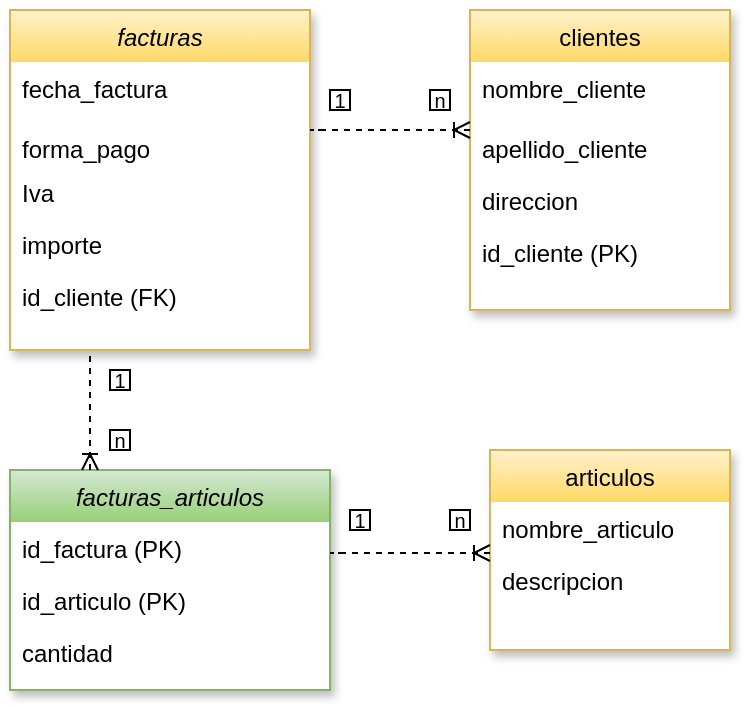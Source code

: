<mxfile version="20.8.10" type="device" pages="2"><diagram id="C5RBs43oDa-KdzZeNtuy" name="Diagrama"><mxGraphModel dx="864" dy="516" grid="1" gridSize="10" guides="1" tooltips="1" connect="1" arrows="1" fold="1" page="1" pageScale="1" pageWidth="827" pageHeight="1169" background="none" math="0" shadow="0"><root><mxCell id="WIyWlLk6GJQsqaUBKTNV-0"/><mxCell id="WIyWlLk6GJQsqaUBKTNV-1" parent="WIyWlLk6GJQsqaUBKTNV-0"/><mxCell id="zkfFHV4jXpPFQw0GAbJ--0" value="facturas" style="swimlane;fontStyle=2;align=center;verticalAlign=top;childLayout=stackLayout;horizontal=1;startSize=26;horizontalStack=0;resizeParent=1;resizeLast=0;collapsible=1;marginBottom=0;rounded=0;shadow=1;strokeWidth=1;swimlaneLine=0;fillColor=#fff2cc;strokeColor=#d6b656;swimlaneFillColor=default;gradientColor=#ffd966;" parent="WIyWlLk6GJQsqaUBKTNV-1" vertex="1"><mxGeometry x="160" y="120" width="150" height="170" as="geometry"><mxRectangle x="230" y="140" width="160" height="26" as="alternateBounds"/></mxGeometry></mxCell><mxCell id="zkfFHV4jXpPFQw0GAbJ--2" value="fecha_factura" style="text;align=left;verticalAlign=top;spacingLeft=4;spacingRight=4;overflow=hidden;rotatable=0;points=[[0,0.5],[1,0.5]];portConstraint=eastwest;rounded=0;shadow=0;html=0;" parent="zkfFHV4jXpPFQw0GAbJ--0" vertex="1"><mxGeometry y="26" width="150" height="30" as="geometry"/></mxCell><mxCell id="zkfFHV4jXpPFQw0GAbJ--3" value="forma_pago" style="text;align=left;verticalAlign=top;spacingLeft=4;spacingRight=4;overflow=hidden;rotatable=0;points=[[0,0.5],[1,0.5]];portConstraint=eastwest;rounded=0;shadow=0;html=0;" parent="zkfFHV4jXpPFQw0GAbJ--0" vertex="1"><mxGeometry y="56" width="150" height="22" as="geometry"/></mxCell><mxCell id="zkfFHV4jXpPFQw0GAbJ--5" value="Iva" style="text;align=left;verticalAlign=top;spacingLeft=4;spacingRight=4;overflow=hidden;rotatable=0;points=[[0,0.5],[1,0.5]];portConstraint=eastwest;" parent="zkfFHV4jXpPFQw0GAbJ--0" vertex="1"><mxGeometry y="78" width="150" height="26" as="geometry"/></mxCell><mxCell id="g17nXsp6a9-2fjiMa8vc-2" value="importe" style="text;align=left;verticalAlign=top;spacingLeft=4;spacingRight=4;overflow=hidden;rotatable=0;points=[[0,0.5],[1,0.5]];portConstraint=eastwest;" parent="zkfFHV4jXpPFQw0GAbJ--0" vertex="1"><mxGeometry y="104" width="150" height="26" as="geometry"/></mxCell><mxCell id="g17nXsp6a9-2fjiMa8vc-6" value="id_cliente (FK)" style="text;align=left;verticalAlign=top;spacingLeft=4;spacingRight=4;overflow=hidden;rotatable=0;points=[[0,0.5],[1,0.5]];portConstraint=eastwest;" parent="zkfFHV4jXpPFQw0GAbJ--0" vertex="1"><mxGeometry y="130" width="150" height="26" as="geometry"/></mxCell><mxCell id="zkfFHV4jXpPFQw0GAbJ--6" value="articulos" style="swimlane;fontStyle=0;align=center;verticalAlign=top;childLayout=stackLayout;horizontal=1;startSize=26;horizontalStack=0;resizeParent=1;resizeLast=0;collapsible=1;marginBottom=0;rounded=0;shadow=1;strokeWidth=1;swimlaneLine=0;fillColor=#fff2cc;strokeColor=#d6b656;gradientColor=#ffd966;swimlaneFillColor=default;" parent="WIyWlLk6GJQsqaUBKTNV-1" vertex="1"><mxGeometry x="400" y="340" width="120" height="100" as="geometry"><mxRectangle x="130" y="380" width="160" height="26" as="alternateBounds"/></mxGeometry></mxCell><mxCell id="zkfFHV4jXpPFQw0GAbJ--7" value="nombre_articulo" style="text;align=left;verticalAlign=top;spacingLeft=4;spacingRight=4;overflow=hidden;rotatable=0;points=[[0,0.5],[1,0.5]];portConstraint=eastwest;" parent="zkfFHV4jXpPFQw0GAbJ--6" vertex="1"><mxGeometry y="26" width="120" height="26" as="geometry"/></mxCell><mxCell id="zkfFHV4jXpPFQw0GAbJ--8" value="descripcion" style="text;align=left;verticalAlign=top;spacingLeft=4;spacingRight=4;overflow=hidden;rotatable=0;points=[[0,0.5],[1,0.5]];portConstraint=eastwest;rounded=0;shadow=0;html=0;" parent="zkfFHV4jXpPFQw0GAbJ--6" vertex="1"><mxGeometry y="52" width="120" height="26" as="geometry"/></mxCell><mxCell id="zkfFHV4jXpPFQw0GAbJ--17" value="clientes" style="swimlane;fontStyle=0;align=center;verticalAlign=top;childLayout=stackLayout;horizontal=1;startSize=26;horizontalStack=0;resizeParent=1;resizeLast=0;collapsible=1;marginBottom=0;rounded=0;shadow=1;strokeWidth=1;swimlaneLine=0;strokeColor=#d6b656;fillColor=#fff2cc;gradientColor=#ffd966;swimlaneFillColor=default;" parent="WIyWlLk6GJQsqaUBKTNV-1" vertex="1"><mxGeometry x="390" y="120" width="130" height="150" as="geometry"><mxRectangle x="550" y="140" width="160" height="26" as="alternateBounds"/></mxGeometry></mxCell><mxCell id="zkfFHV4jXpPFQw0GAbJ--18" value="nombre_cliente" style="text;align=left;verticalAlign=top;spacingLeft=4;spacingRight=4;overflow=hidden;rotatable=0;points=[[0,0.5],[1,0.5]];portConstraint=eastwest;" parent="zkfFHV4jXpPFQw0GAbJ--17" vertex="1"><mxGeometry y="26" width="130" height="30" as="geometry"/></mxCell><mxCell id="zkfFHV4jXpPFQw0GAbJ--19" value="apellido_cliente" style="text;align=left;verticalAlign=top;spacingLeft=4;spacingRight=4;overflow=hidden;rotatable=0;points=[[0,0.5],[1,0.5]];portConstraint=eastwest;rounded=0;shadow=0;html=0;" parent="zkfFHV4jXpPFQw0GAbJ--17" vertex="1"><mxGeometry y="56" width="130" height="26" as="geometry"/></mxCell><mxCell id="zkfFHV4jXpPFQw0GAbJ--20" value="direccion" style="text;align=left;verticalAlign=top;spacingLeft=4;spacingRight=4;overflow=hidden;rotatable=0;points=[[0,0.5],[1,0.5]];portConstraint=eastwest;rounded=0;shadow=0;html=0;" parent="zkfFHV4jXpPFQw0GAbJ--17" vertex="1"><mxGeometry y="82" width="130" height="26" as="geometry"/></mxCell><mxCell id="g17nXsp6a9-2fjiMa8vc-4" value="id_cliente (PK)" style="text;align=left;verticalAlign=top;spacingLeft=4;spacingRight=4;overflow=hidden;rotatable=0;points=[[0,0.5],[1,0.5]];portConstraint=eastwest;rounded=0;shadow=0;html=0;" parent="zkfFHV4jXpPFQw0GAbJ--17" vertex="1"><mxGeometry y="108" width="130" height="26" as="geometry"/></mxCell><mxCell id="g17nXsp6a9-2fjiMa8vc-14" value="" style="endArrow=none;html=1;rounded=0;" parent="WIyWlLk6GJQsqaUBKTNV-1" edge="1"><mxGeometry width="50" height="50" relative="1" as="geometry"><mxPoint x="390" y="170" as="sourcePoint"/><mxPoint x="390" y="170" as="targetPoint"/></mxGeometry></mxCell><mxCell id="C3PA12ikJzb47BgxD6Gd-10" value="facturas_articulos" style="swimlane;fontStyle=2;align=center;verticalAlign=top;childLayout=stackLayout;horizontal=1;startSize=26;horizontalStack=0;resizeParent=1;resizeLast=0;collapsible=1;marginBottom=0;rounded=0;shadow=1;strokeWidth=1;fillColor=#d5e8d4;swimlaneLine=0;strokeColor=#82b366;gradientColor=#97d077;swimlaneFillColor=default;" parent="WIyWlLk6GJQsqaUBKTNV-1" vertex="1"><mxGeometry x="160" y="350" width="160" height="110" as="geometry"><mxRectangle x="230" y="140" width="160" height="26" as="alternateBounds"/></mxGeometry></mxCell><mxCell id="C3PA12ikJzb47BgxD6Gd-11" value="id_factura (PK)" style="text;align=left;verticalAlign=top;spacingLeft=4;spacingRight=4;overflow=hidden;rotatable=0;points=[[0,0.5],[1,0.5]];portConstraint=eastwest;" parent="C3PA12ikJzb47BgxD6Gd-10" vertex="1"><mxGeometry y="26" width="160" height="26" as="geometry"/></mxCell><mxCell id="C3PA12ikJzb47BgxD6Gd-23" value="id_articulo (PK)" style="text;align=left;verticalAlign=top;spacingLeft=4;spacingRight=4;overflow=hidden;rotatable=0;points=[[0,0.5],[1,0.5]];portConstraint=eastwest;" parent="C3PA12ikJzb47BgxD6Gd-10" vertex="1"><mxGeometry y="52" width="160" height="26" as="geometry"/></mxCell><mxCell id="C3PA12ikJzb47BgxD6Gd-24" value="cantidad" style="text;align=left;verticalAlign=top;spacingLeft=4;spacingRight=4;overflow=hidden;rotatable=0;points=[[0,0.5],[1,0.5]];portConstraint=eastwest;" parent="C3PA12ikJzb47BgxD6Gd-10" vertex="1"><mxGeometry y="78" width="160" height="26" as="geometry"/></mxCell><mxCell id="C3PA12ikJzb47BgxD6Gd-18" value="" style="endArrow=none;dashed=1;html=1;rounded=0;startArrow=ERoneToMany;startFill=0;" parent="WIyWlLk6GJQsqaUBKTNV-1" edge="1"><mxGeometry width="50" height="50" relative="1" as="geometry"><mxPoint x="390" y="180" as="sourcePoint"/><mxPoint x="320" y="180" as="targetPoint"/><Array as="points"><mxPoint x="350" y="180"/><mxPoint x="310" y="180"/></Array></mxGeometry></mxCell><mxCell id="C3PA12ikJzb47BgxD6Gd-19" value="" style="endArrow=none;dashed=1;html=1;rounded=0;startArrow=ERoneToMany;startFill=0;" parent="WIyWlLk6GJQsqaUBKTNV-1" edge="1"><mxGeometry width="50" height="50" relative="1" as="geometry"><mxPoint x="400" y="391.5" as="sourcePoint"/><mxPoint x="330" y="391.5" as="targetPoint"/><Array as="points"><mxPoint x="320" y="391.5"/></Array></mxGeometry></mxCell><mxCell id="C3PA12ikJzb47BgxD6Gd-20" value="" style="endArrow=none;dashed=1;html=1;rounded=0;startArrow=ERoneToMany;startFill=0;" parent="WIyWlLk6GJQsqaUBKTNV-1" edge="1"><mxGeometry width="50" height="50" relative="1" as="geometry"><mxPoint x="200" y="350" as="sourcePoint"/><mxPoint x="200" y="290" as="targetPoint"/><Array as="points"><mxPoint x="200" y="310"/></Array></mxGeometry></mxCell><mxCell id="C3PA12ikJzb47BgxD6Gd-28" value="1" style="rounded=0;whiteSpace=wrap;html=1;fontSize=10;align=center;" parent="WIyWlLk6GJQsqaUBKTNV-1" vertex="1"><mxGeometry x="320" y="160" width="10" height="10" as="geometry"/></mxCell><mxCell id="C3PA12ikJzb47BgxD6Gd-43" value="n" style="rounded=0;whiteSpace=wrap;html=1;fontSize=10;align=center;" parent="WIyWlLk6GJQsqaUBKTNV-1" vertex="1"><mxGeometry x="370" y="160" width="10" height="10" as="geometry"/></mxCell><mxCell id="C3PA12ikJzb47BgxD6Gd-44" value="1" style="rounded=0;whiteSpace=wrap;html=1;fontSize=10;align=center;" parent="WIyWlLk6GJQsqaUBKTNV-1" vertex="1"><mxGeometry x="330" y="370" width="10" height="10" as="geometry"/></mxCell><mxCell id="C3PA12ikJzb47BgxD6Gd-45" value="n" style="rounded=0;whiteSpace=wrap;html=1;fontSize=10;align=center;" parent="WIyWlLk6GJQsqaUBKTNV-1" vertex="1"><mxGeometry x="380" y="370" width="10" height="10" as="geometry"/></mxCell><mxCell id="C3PA12ikJzb47BgxD6Gd-48" value="1" style="rounded=0;whiteSpace=wrap;html=1;fontSize=10;align=center;" parent="WIyWlLk6GJQsqaUBKTNV-1" vertex="1"><mxGeometry x="210" y="300" width="10" height="10" as="geometry"/></mxCell><mxCell id="C3PA12ikJzb47BgxD6Gd-49" value="n" style="rounded=0;whiteSpace=wrap;html=1;fontSize=10;align=center;" parent="WIyWlLk6GJQsqaUBKTNV-1" vertex="1"><mxGeometry x="210" y="330" width="10" height="10" as="geometry"/></mxCell></root></mxGraphModel></diagram><diagram id="kRhCroC3lswg-0nJArtp" name="Ejercitacion"><mxGraphModel dx="1264" dy="7316" grid="1" gridSize="10" guides="1" tooltips="1" connect="1" arrows="1" fold="1" page="0" pageScale="1" pageWidth="827" pageHeight="1169" math="0" shadow="0"><root><mxCell id="0"/><mxCell id="1" parent="0"/><mxCell id="o-NAP4LysfRgFczT5eXp-2" value="&lt;p style=&quot;line-height: 110%;&quot;&gt;&lt;/p&gt;&lt;div style=&quot;font-size: 13px;&quot;&gt;&lt;span style=&quot;background-color: initial;&quot;&gt;La tabla descrita se puede normalizar en cuatro entidades: &quot;facturas&quot;, &quot;artículos&quot; y &quot;clientes&quot; y una tabla intermedia llamada &quot;facturas_articulos&quot;.&lt;/span&gt;&lt;/div&gt;&lt;font style=&quot;&quot;&gt;&lt;div style=&quot;&quot;&gt;&lt;span style=&quot;font-size: 13px;&quot;&gt;&lt;br&gt;&lt;/span&gt;&lt;/div&gt;&lt;span style=&quot;font-size: 13px;&quot;&gt;&lt;div style=&quot;&quot;&gt;&lt;span style=&quot;background-color: initial;&quot;&gt;La entidad&amp;nbsp;&quot;facturas&quot; incluirá, la fecha de factura, la forma de pago, el IVA, el importe y tendra el id_cliente como clave FK, quedando relacionada a la tabla &quot;clientes&quot; a traves de dicho campo.&amp;nbsp;&lt;/span&gt;&lt;span style=&quot;background-color: initial;&quot;&gt;La tabla clientes inlcuira el nombre y el aplellido del cliente, y aquí, el id_cliente sera la PK.&amp;nbsp;&lt;/span&gt;&lt;span style=&quot;background-color: initial;&quot;&gt;La relacion entre ambas tablas sera de uno a muchos.&lt;/span&gt;&lt;/div&gt;&lt;/span&gt;&lt;/font&gt;&lt;p&gt;&lt;/p&gt;&lt;p style=&quot;line-height: 110%;&quot;&gt;&lt;/p&gt;&lt;div style=&quot;font-size: 13px;&quot;&gt;&lt;span style=&quot;background-color: initial;&quot;&gt;La entidad &quot;facturas&quot; a su vez tendra relacion de muchos a muchos con la entidad &quot;articulos&quot;, la cual incluirá el nombre y la descripción del artículo. Este tipo de relacion hace que deba generarse una tabla intermendia llamada &quot;facturas_articulos&quot; compuesta por id_factura, id_articulos como claves PK y la cantidad.&lt;/span&gt;&lt;/div&gt;&lt;font style=&quot;&quot;&gt;&lt;div style=&quot;&quot;&gt;&lt;span style=&quot;font-size: 13px;&quot;&gt;&lt;br&gt;&lt;/span&gt;&lt;/div&gt;&lt;div style=&quot;&quot;&gt;&lt;br&gt;&lt;/div&gt;&lt;span style=&quot;font-size: 13px;&quot;&gt;&lt;div style=&quot;&quot;&gt;&lt;span style=&quot;background-color: initial;&quot;&gt;De esta manera, se han eliminado las redundancias en la tabla y se ha logrado una estructura más eficiente y consistente para almacenar la información.&lt;/span&gt;&lt;/div&gt;&lt;/span&gt;&lt;/font&gt;&lt;p&gt;&lt;/p&gt;" style="text;strokeColor=#6c8ebf;fillColor=#dae8fc;html=1;align=left;verticalAlign=top;whiteSpace=wrap;rounded=0;fontSize=14;fontFamily=Verdana;fontStyle=0;gradientColor=#7ea6e0;shadow=1;glass=1;perimeterSpacing=0;" vertex="1" parent="1"><mxGeometry x="-40" y="-6440" width="773" height="267" as="geometry"/></mxCell></root></mxGraphModel></diagram></mxfile>